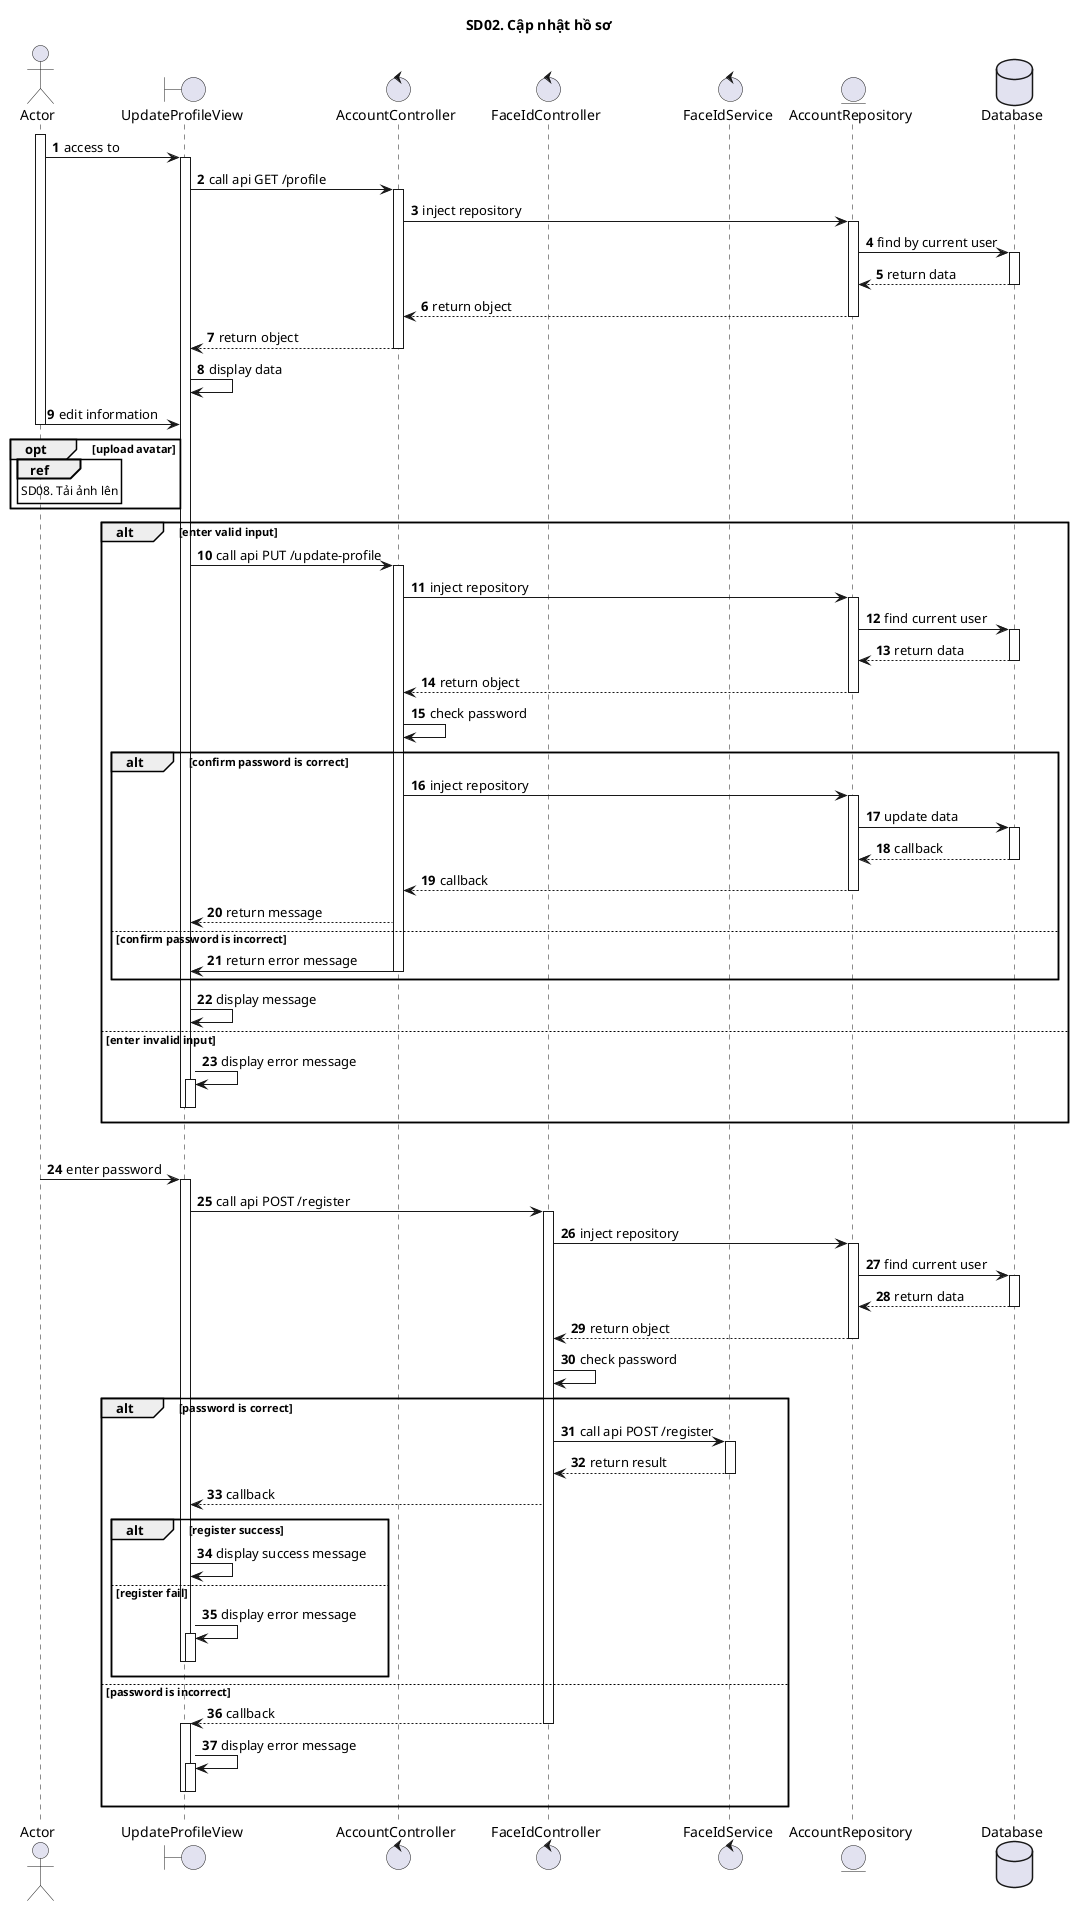 @startuml SQ
autonumber
title SD02. Cập nhật hồ sơ
actor "Actor" as actor
boundary "UpdateProfileView" as view
control "AccountController" as controller
control "FaceIdController" as faceIdController
control "FaceIdService" as faceIdService
entity "AccountRepository" as model
database "Database" as database
activate actor
actor -> view : access to
activate view
view -> controller : call api GET /profile
activate controller
controller -> model : inject repository
activate model
model -> database : find by current user
activate database
database --> model : return data
deactivate database
model --> controller : return object
deactivate model
controller --> view : return object
deactivate controller
view -> view: display data
actor -> view : edit information
deactivate actor
opt upload avatar
ref over actor
SD08. Tải ảnh lên
end ref
end
alt enter valid input
view -> controller : call api PUT /update-profile
activate controller
controller -> model : inject repository
activate model
model -> database : find current user
activate database
database --> model : return data
deactivate database
model --> controller : return object
deactivate model
controller -> controller: check password
alt confirm password is correct
controller -> model : inject repository
activate model
model -> database : update data
activate database
database --> model : callback
deactivate database
model --> controller : callback
deactivate model
controller --> view : return message
else confirm password is incorrect
controller -> view: return error message
deactivate controller
end
view -> view: display message
else enter invalid input
view -> view: display error message
activate view
deactivate view
deactivate view
end
opt register face id
activate actor
actor -> view: enter password
activate view
view -> faceIdController: call api POST /register
activate faceIdController
faceIdController -> model: inject repository
activate model
model -> database: find current user
activate database
database --> model: return data
deactivate database
model --> faceIdController: return object
deactivate model
faceIdController -> faceIdController: check password
alt password is correct
faceIdController -> faceIdService: call api POST /register
activate faceIdService
faceIdService --> faceIdController: return result
deactivate faceIdService
faceIdController --> view: callback
alt register success
view -> view: display success message
else register fail
view -> view: display error message
activate view
deactivate view
deactivate view
end
else password is incorrect
activate faceIdController
faceIdController --> view: callback
deactivate faceIdController
activate view
view -> view: display error message
activate view
deactivate view
deactivate view
end
@enduml